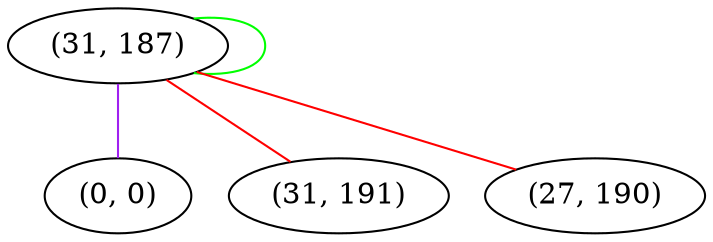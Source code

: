 graph "" {
"(31, 187)";
"(0, 0)";
"(31, 191)";
"(27, 190)";
"(31, 187)" -- "(31, 187)"  [color=green, key=0, weight=2];
"(31, 187)" -- "(0, 0)"  [color=purple, key=0, weight=4];
"(31, 187)" -- "(31, 191)"  [color=red, key=0, weight=1];
"(31, 187)" -- "(27, 190)"  [color=red, key=0, weight=1];
}
